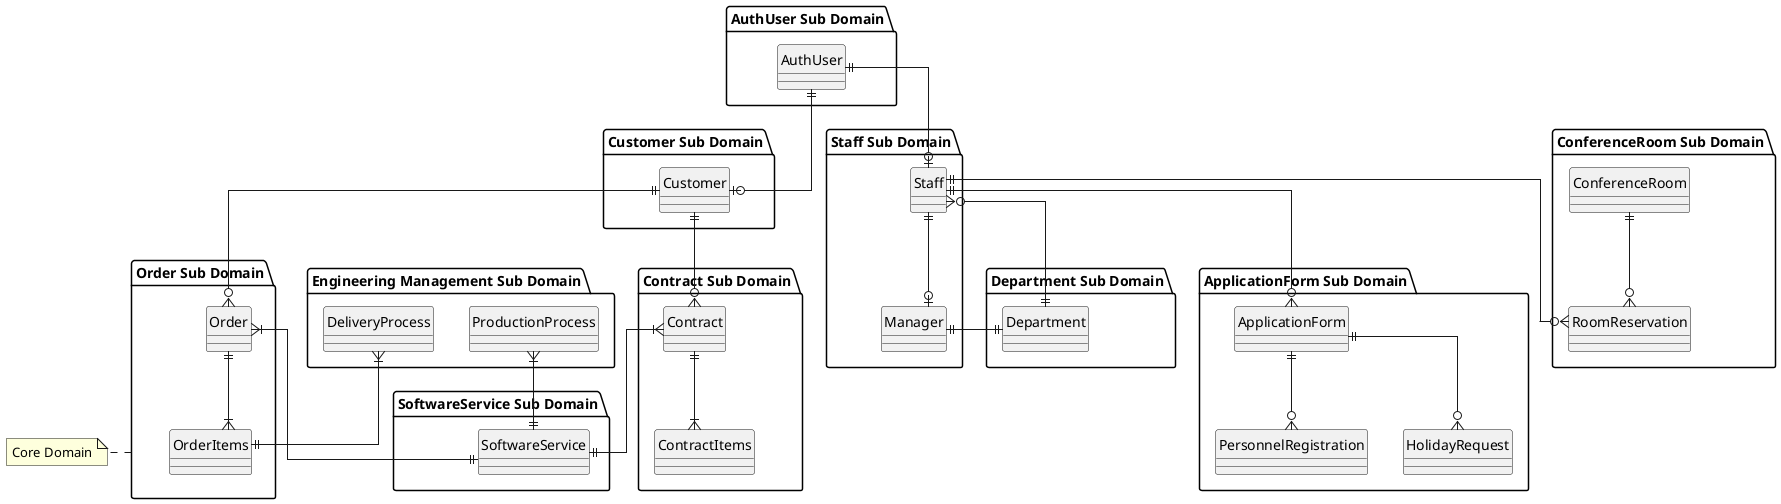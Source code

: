 @startuml
'https://plantuml.com/sequence-diagram

' hide the spot
hide circle

' avoid problems with angled crows feet
skinparam linetype ortho

package "AuthUser Sub Domain" {
    entity AuthUser {}
}

package "Staff Sub Domain" {
    entity Staff {}
    entity Manager {}
}

package "Department Sub Domain" {
    entity Department {}
}

package "ApplicationForm Sub Domain" {
    entity ApplicationForm {}
    entity PersonnelRegistration {}
    entity HolidayRequest {}
}

package "ConferenceRoom Sub Domain" {
    entity ConferenceRoom {}
    entity RoomReservation {}
}

package "Customer Sub Domain" {
    entity Customer {}
}

note "Core Domain" as commentCoreDomain
folder "Order Sub Domain" as OrderSubDomain {
    entity Order {}
    entity OrderItems {}
}
OrderSubDomain .. commentCoreDomain

package "Engineering Management Sub Domain" {
    entity DeliveryProcess {}
    entity ProductionProcess {}
}

package "Contract Sub Domain" {
    entity Contract {}
    entity ContractItems {}
}

package "SoftwareService Sub Domain" {
    entity SoftwareService {}
}

AuthUser ||--o| Customer
AuthUser ||--o| Staff
Customer ||--o{ Contract
Customer ||--o{ Order
Contract ||--|{ ContractItems
Contract }|--|| SoftwareService
Order ||--|{ OrderItems
Order }|--|| SoftwareService
DeliveryProcess }|--|| OrderItems
ProductionProcess }|--|| SoftwareService
Staff ||--o| Manager
Staff }o--|| Department
Department ||--|| Manager
Staff ||--o{ ApplicationForm
ApplicationForm ||--o{ PersonnelRegistration
ApplicationForm ||--o{ HolidayRequest
Staff ||--o{ RoomReservation
ConferenceRoom ||--o{ RoomReservation

@enduml
